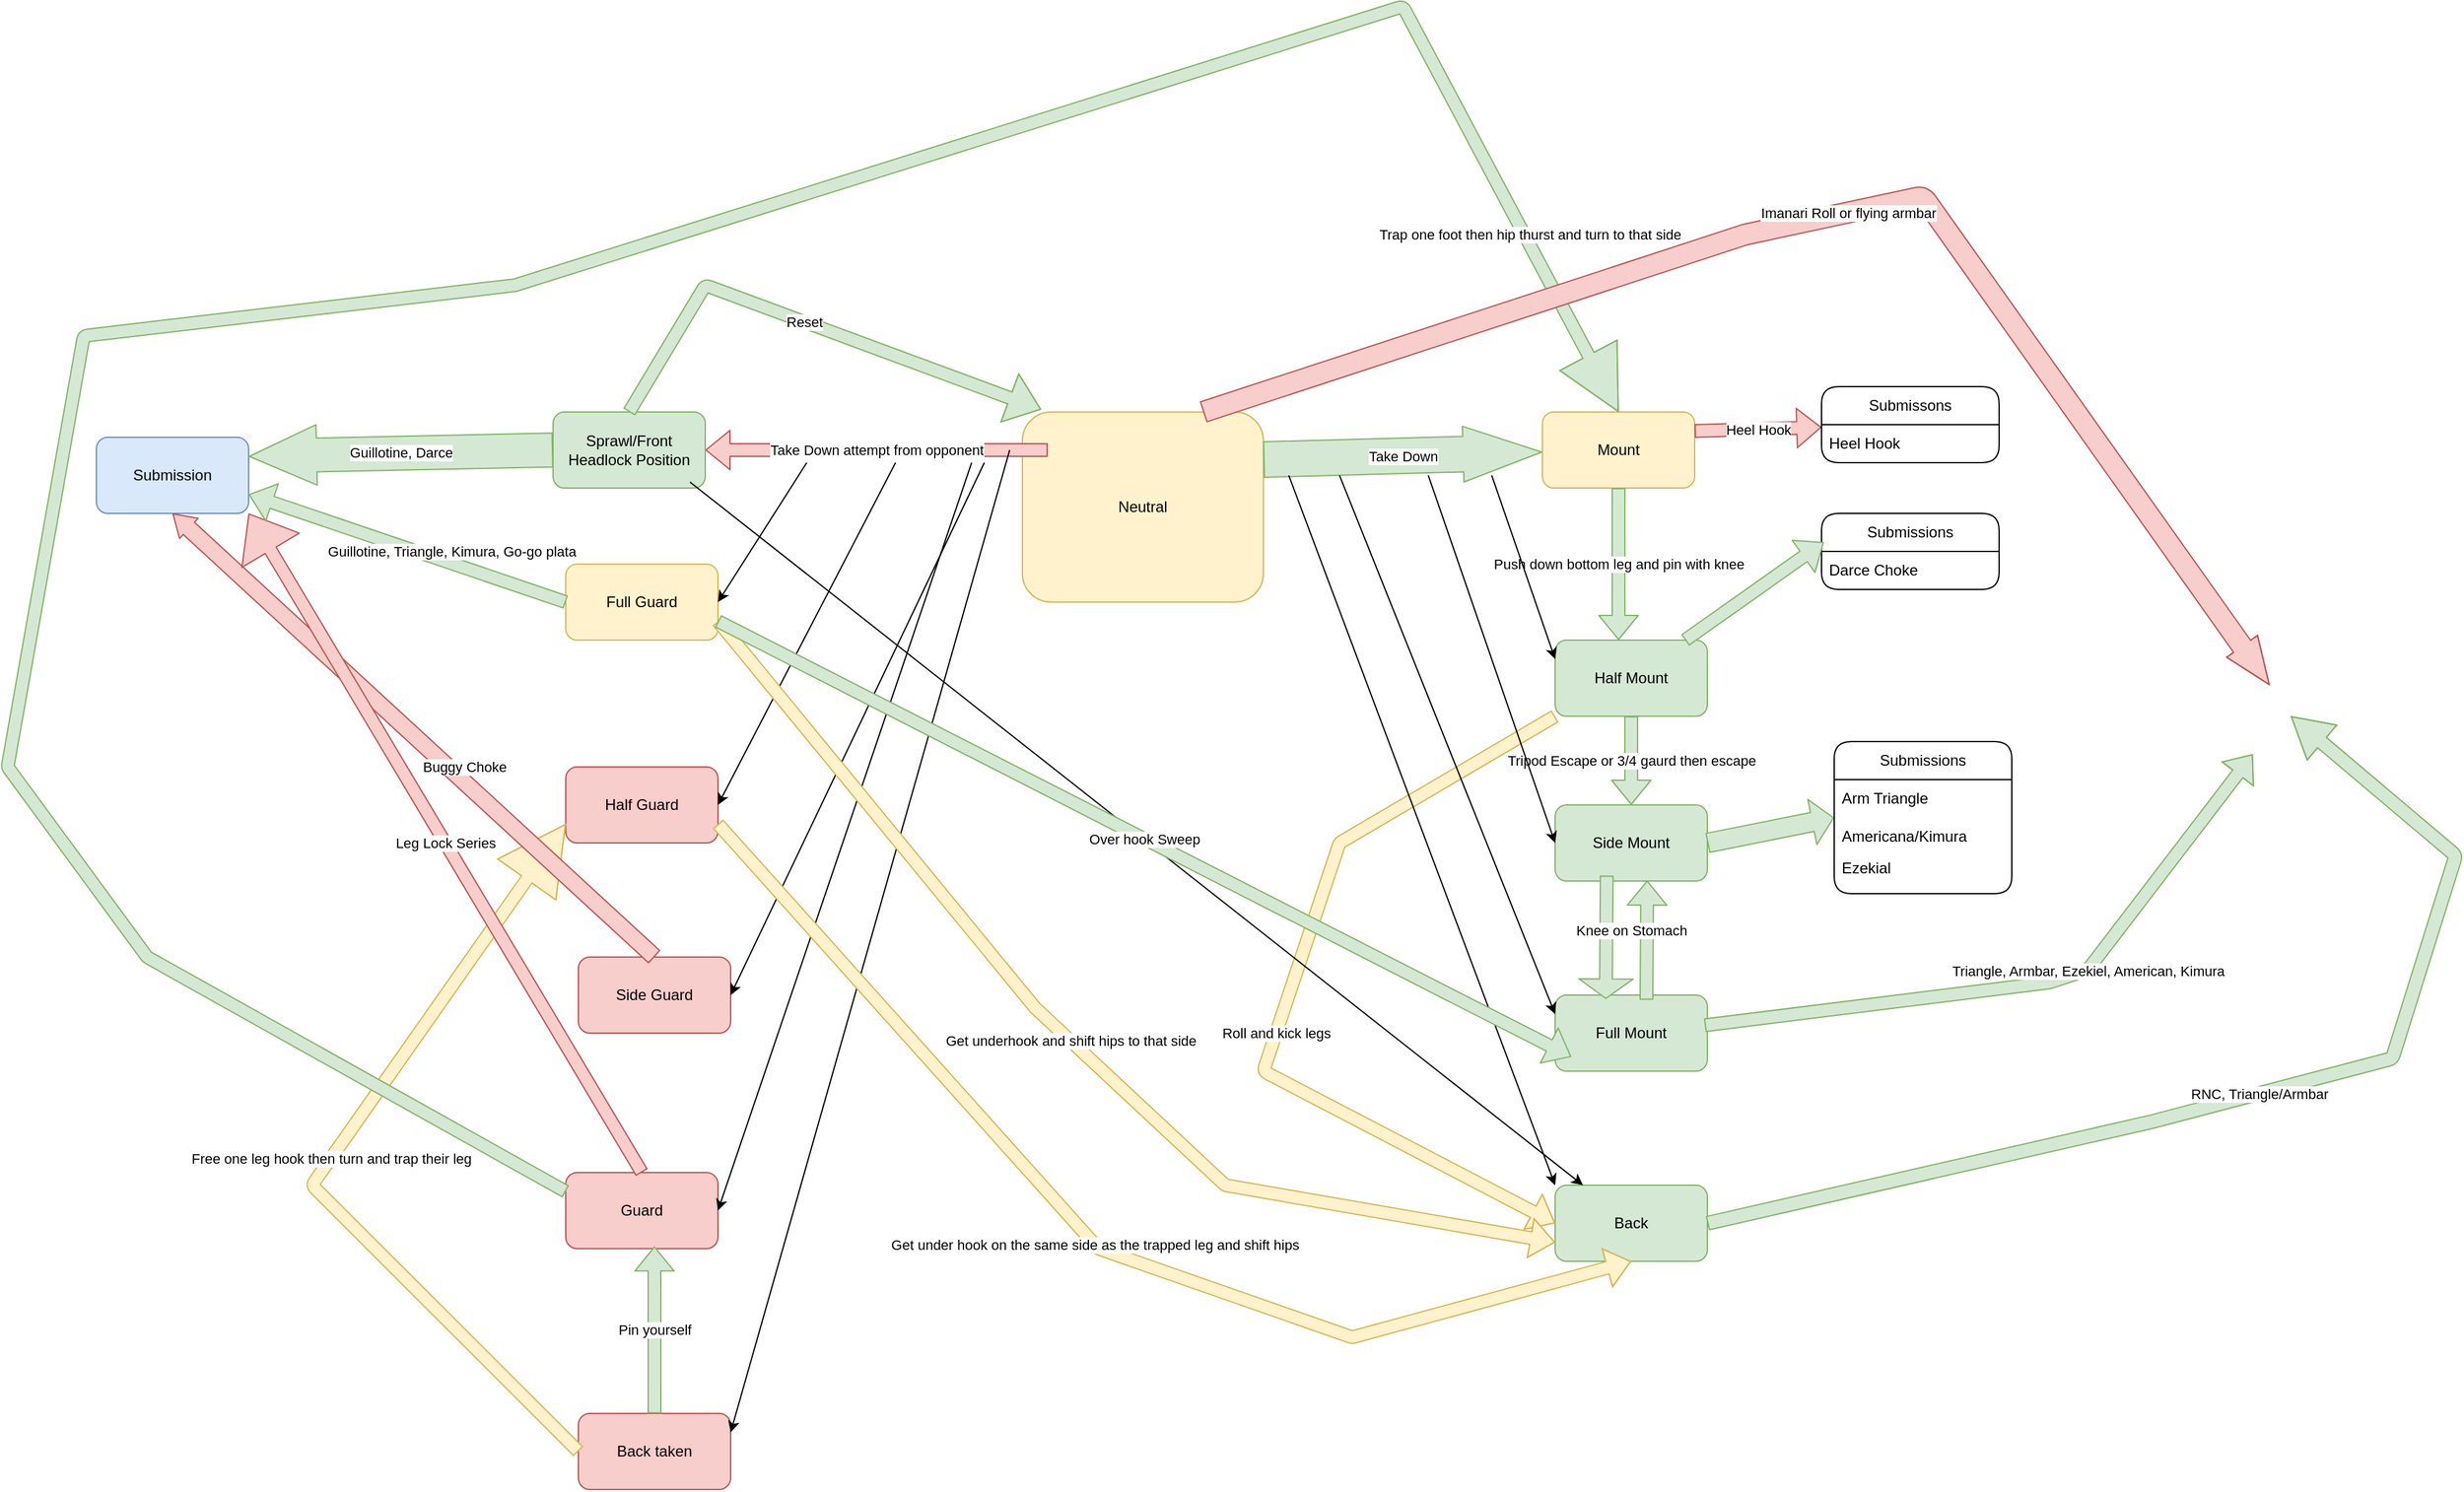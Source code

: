 <mxfile version="26.1.0">
  <diagram id="C5RBs43oDa-KdzZeNtuy" name="Page-1">
    <mxGraphModel dx="1827" dy="1764" grid="1" gridSize="10" guides="1" tooltips="1" connect="1" arrows="1" fold="1" page="1" pageScale="1" pageWidth="827" pageHeight="1169" background="light-dark(#ffffff, #ededed)" math="0" shadow="0">
      <root>
        <mxCell id="WIyWlLk6GJQsqaUBKTNV-0" />
        <mxCell id="WIyWlLk6GJQsqaUBKTNV-1" parent="WIyWlLk6GJQsqaUBKTNV-0" />
        <mxCell id="EAlG9zvi_4I4vv1BTm75-0" value="Neutral" style="rounded=1;whiteSpace=wrap;html=1;fillColor=#fff2cc;strokeColor=#d6b656;" parent="WIyWlLk6GJQsqaUBKTNV-1" vertex="1">
          <mxGeometry x="-20" y="-70" width="190" height="150" as="geometry" />
        </mxCell>
        <mxCell id="EAlG9zvi_4I4vv1BTm75-1" value="Take Down" style="shape=flexArrow;endArrow=classic;html=1;rounded=1;endWidth=15;endSize=20.33;width=28;exitX=1;exitY=0.25;exitDx=0;exitDy=0;fillColor=#d5e8d4;strokeColor=#82b366;" parent="WIyWlLk6GJQsqaUBKTNV-1" source="EAlG9zvi_4I4vv1BTm75-0" target="EAlG9zvi_4I4vv1BTm75-2" edge="1">
          <mxGeometry width="50" height="50" relative="1" as="geometry">
            <mxPoint x="190" y="74.5" as="sourcePoint" />
            <mxPoint x="390" y="74.5" as="targetPoint" />
            <Array as="points" />
            <mxPoint as="offset" />
          </mxGeometry>
        </mxCell>
        <mxCell id="EAlG9zvi_4I4vv1BTm75-2" value="Mount" style="rounded=1;whiteSpace=wrap;html=1;labelBackgroundColor=none;labelBorderColor=none;fillColor=#fff2cc;strokeColor=#d6b656;" parent="WIyWlLk6GJQsqaUBKTNV-1" vertex="1">
          <mxGeometry x="390" y="-70" width="120" height="60" as="geometry" />
        </mxCell>
        <mxCell id="EAlG9zvi_4I4vv1BTm75-7" value="Side Mount" style="rounded=1;whiteSpace=wrap;html=1;fillColor=#d5e8d4;strokeColor=#82b366;" parent="WIyWlLk6GJQsqaUBKTNV-1" vertex="1">
          <mxGeometry x="400" y="240" width="120" height="60" as="geometry" />
        </mxCell>
        <mxCell id="EAlG9zvi_4I4vv1BTm75-8" value="Full Mount" style="rounded=1;whiteSpace=wrap;html=1;fillColor=#d5e8d4;strokeColor=#82b366;" parent="WIyWlLk6GJQsqaUBKTNV-1" vertex="1">
          <mxGeometry x="400" y="390" width="120" height="60" as="geometry" />
        </mxCell>
        <mxCell id="EAlG9zvi_4I4vv1BTm75-11" value="Tripod Escape or 3/4 gaurd then escape" style="shape=flexArrow;endArrow=classic;html=1;rounded=1;exitX=0.5;exitY=1;exitDx=0;exitDy=0;fillColor=#d5e8d4;strokeColor=#82b366;" parent="WIyWlLk6GJQsqaUBKTNV-1" source="EAlG9zvi_4I4vv1BTm75-12" target="EAlG9zvi_4I4vv1BTm75-7" edge="1">
          <mxGeometry width="50" height="50" relative="1" as="geometry">
            <mxPoint x="510" y="155" as="sourcePoint" />
            <mxPoint x="600" y="260" as="targetPoint" />
            <Array as="points" />
          </mxGeometry>
        </mxCell>
        <mxCell id="EAlG9zvi_4I4vv1BTm75-12" value="Half Mount" style="rounded=1;whiteSpace=wrap;html=1;fillColor=#d5e8d4;strokeColor=#82b366;" parent="WIyWlLk6GJQsqaUBKTNV-1" vertex="1">
          <mxGeometry x="400" y="110" width="120" height="60" as="geometry" />
        </mxCell>
        <mxCell id="EAlG9zvi_4I4vv1BTm75-18" value="Heel Hook" style="shape=flexArrow;endArrow=classic;html=1;rounded=1;exitX=1;exitY=0.25;exitDx=0;exitDy=0;fillColor=#f8cecc;strokeColor=#b85450;" parent="WIyWlLk6GJQsqaUBKTNV-1" source="EAlG9zvi_4I4vv1BTm75-2" target="ci5-egMQSlrwsnKzStSm-43" edge="1">
          <mxGeometry width="50" height="50" relative="1" as="geometry">
            <mxPoint x="510" y="80" as="sourcePoint" />
            <mxPoint x="610" y="-50" as="targetPoint" />
            <Array as="points" />
          </mxGeometry>
        </mxCell>
        <mxCell id="EAlG9zvi_4I4vv1BTm75-19" value="Push down bottom leg and pin with knee" style="shape=flexArrow;endArrow=classic;html=1;rounded=1;exitX=0.5;exitY=1;exitDx=0;exitDy=0;fillColor=#d5e8d4;strokeColor=#82b366;" parent="WIyWlLk6GJQsqaUBKTNV-1" source="EAlG9zvi_4I4vv1BTm75-2" edge="1">
          <mxGeometry width="50" height="50" relative="1" as="geometry">
            <mxPoint x="440" y="50" as="sourcePoint" />
            <mxPoint x="450" y="110" as="targetPoint" />
            <Array as="points" />
          </mxGeometry>
        </mxCell>
        <mxCell id="EAlG9zvi_4I4vv1BTm75-24" value="Triangle, Armbar, Ezekiel, American, Kimura" style="shape=flexArrow;endArrow=classic;html=1;rounded=1;entryX=0.75;entryY=1;entryDx=0;entryDy=0;exitX=0.983;exitY=0.397;exitDx=0;exitDy=0;exitPerimeter=0;fillColor=#d5e8d4;strokeColor=#82b366;" parent="WIyWlLk6GJQsqaUBKTNV-1" source="EAlG9zvi_4I4vv1BTm75-8" edge="1">
          <mxGeometry x="0.176" width="50" height="50" relative="1" as="geometry">
            <mxPoint x="520" y="430" as="sourcePoint" />
            <mxPoint x="950" y="200.0" as="targetPoint" />
            <Array as="points">
              <mxPoint x="790" y="380" />
              <mxPoint x="820" y="370" />
            </Array>
            <mxPoint y="1" as="offset" />
          </mxGeometry>
        </mxCell>
        <mxCell id="EAlG9zvi_4I4vv1BTm75-27" value="Take Down attempt from opponent" style="shape=flexArrow;endArrow=classic;html=1;rounded=1;fillColor=#f8cecc;strokeColor=#b85450;" parent="WIyWlLk6GJQsqaUBKTNV-1" edge="1">
          <mxGeometry width="50" height="50" relative="1" as="geometry">
            <mxPoint y="-40" as="sourcePoint" />
            <mxPoint x="-270" y="-40" as="targetPoint" />
          </mxGeometry>
        </mxCell>
        <mxCell id="EAlG9zvi_4I4vv1BTm75-30" value="Sprawl/Front Headlock Position" style="rounded=1;whiteSpace=wrap;html=1;fillColor=#d5e8d4;strokeColor=#82b366;" parent="WIyWlLk6GJQsqaUBKTNV-1" vertex="1">
          <mxGeometry x="-390" y="-70" width="120" height="60" as="geometry" />
        </mxCell>
        <mxCell id="EAlG9zvi_4I4vv1BTm75-31" value="Submission" style="rounded=1;whiteSpace=wrap;html=1;fillColor=#dae8fc;strokeColor=#6c8ebf;" parent="WIyWlLk6GJQsqaUBKTNV-1" vertex="1">
          <mxGeometry x="-750" y="-50" width="120" height="60" as="geometry" />
        </mxCell>
        <mxCell id="EAlG9zvi_4I4vv1BTm75-32" value="Guillotine, Darce" style="shape=flexArrow;endArrow=classic;html=1;rounded=1;width=26.667;endSize=17.373;exitX=0;exitY=0.5;exitDx=0;exitDy=0;entryX=1;entryY=0.25;entryDx=0;entryDy=0;fillColor=#d5e8d4;strokeColor=#82b366;" parent="WIyWlLk6GJQsqaUBKTNV-1" source="EAlG9zvi_4I4vv1BTm75-30" target="EAlG9zvi_4I4vv1BTm75-31" edge="1">
          <mxGeometry width="50" height="50" relative="1" as="geometry">
            <mxPoint x="-600" y="-120" as="sourcePoint" />
            <mxPoint x="-410" y="-270" as="targetPoint" />
          </mxGeometry>
        </mxCell>
        <mxCell id="EAlG9zvi_4I4vv1BTm75-33" value="Reset" style="shape=flexArrow;endArrow=classic;html=1;rounded=1;endWidth=29.333;endSize=8.267;exitX=0.5;exitY=0;exitDx=0;exitDy=0;entryX=0.078;entryY=-0.013;entryDx=0;entryDy=0;entryPerimeter=0;fillColor=#d5e8d4;strokeColor=#82b366;" parent="WIyWlLk6GJQsqaUBKTNV-1" source="EAlG9zvi_4I4vv1BTm75-30" target="EAlG9zvi_4I4vv1BTm75-0" edge="1">
          <mxGeometry width="50" height="50" relative="1" as="geometry">
            <mxPoint x="-170" y="170" as="sourcePoint" />
            <mxPoint x="-90" y="90" as="targetPoint" />
            <Array as="points">
              <mxPoint x="-270" y="-170" />
            </Array>
          </mxGeometry>
        </mxCell>
        <mxCell id="EAlG9zvi_4I4vv1BTm75-34" value="Back" style="rounded=1;whiteSpace=wrap;html=1;fillColor=#d5e8d4;strokeColor=#82b366;" parent="WIyWlLk6GJQsqaUBKTNV-1" vertex="1">
          <mxGeometry x="400" y="540" width="120" height="60" as="geometry" />
        </mxCell>
        <mxCell id="EAlG9zvi_4I4vv1BTm75-35" value="RNC, Triangle/Armbar" style="shape=flexArrow;endArrow=classic;html=1;rounded=1;exitX=1;exitY=0.5;exitDx=0;exitDy=0;width=10.667;endSize=10.213;endWidth=24.444;entryX=1;entryY=0.5;entryDx=0;entryDy=0;fillColor=#d5e8d4;strokeColor=#82b366;" parent="WIyWlLk6GJQsqaUBKTNV-1" source="EAlG9zvi_4I4vv1BTm75-34" edge="1">
          <mxGeometry width="50" height="50" relative="1" as="geometry">
            <mxPoint x="800" y="440" as="sourcePoint" />
            <mxPoint x="980" y="170" as="targetPoint" />
            <Array as="points">
              <mxPoint x="870" y="490" />
              <mxPoint x="1060" y="440" />
              <mxPoint x="1110" y="280" />
            </Array>
          </mxGeometry>
        </mxCell>
        <mxCell id="EAlG9zvi_4I4vv1BTm75-37" value="Roll and kick legs" style="shape=flexArrow;endArrow=classic;html=1;rounded=1;exitX=0;exitY=1;exitDx=0;exitDy=0;entryX=0;entryY=0.5;entryDx=0;entryDy=0;fillColor=#fff2cc;strokeColor=#d6b656;" parent="WIyWlLk6GJQsqaUBKTNV-1" source="EAlG9zvi_4I4vv1BTm75-12" target="EAlG9zvi_4I4vv1BTm75-34" edge="1">
          <mxGeometry x="0.1" width="50" height="50" relative="1" as="geometry">
            <mxPoint x="60" y="260" as="sourcePoint" />
            <mxPoint x="400" y="520" as="targetPoint" />
            <Array as="points">
              <mxPoint x="230" y="270" />
              <mxPoint x="170" y="450" />
            </Array>
            <mxPoint as="offset" />
          </mxGeometry>
        </mxCell>
        <mxCell id="EAlG9zvi_4I4vv1BTm75-38" value="Full Guard" style="rounded=1;whiteSpace=wrap;html=1;fillColor=#fff2cc;strokeColor=#d6b656;" parent="WIyWlLk6GJQsqaUBKTNV-1" vertex="1">
          <mxGeometry x="-380" y="50" width="120" height="60" as="geometry" />
        </mxCell>
        <mxCell id="EAlG9zvi_4I4vv1BTm75-39" value="Half Guard" style="rounded=1;whiteSpace=wrap;html=1;fillColor=#f8cecc;strokeColor=#b85450;" parent="WIyWlLk6GJQsqaUBKTNV-1" vertex="1">
          <mxGeometry x="-380" y="210" width="120" height="60" as="geometry" />
        </mxCell>
        <mxCell id="EAlG9zvi_4I4vv1BTm75-40" value="Guard" style="rounded=1;whiteSpace=wrap;html=1;fillColor=#f8cecc;strokeColor=#b85450;" parent="WIyWlLk6GJQsqaUBKTNV-1" vertex="1">
          <mxGeometry x="-380" y="530" width="120" height="60" as="geometry" />
        </mxCell>
        <mxCell id="EAlG9zvi_4I4vv1BTm75-48" value="" style="endArrow=classic;html=1;rounded=1;entryX=1;entryY=0.5;entryDx=0;entryDy=0;" parent="WIyWlLk6GJQsqaUBKTNV-1" target="EAlG9zvi_4I4vv1BTm75-38" edge="1">
          <mxGeometry width="50" height="50" relative="1" as="geometry">
            <mxPoint x="-190" y="-30" as="sourcePoint" />
            <mxPoint x="-150" y="260" as="targetPoint" />
            <Array as="points" />
          </mxGeometry>
        </mxCell>
        <mxCell id="EAlG9zvi_4I4vv1BTm75-49" value="" style="endArrow=classic;html=1;rounded=1;entryX=0;entryY=0.25;entryDx=0;entryDy=0;" parent="WIyWlLk6GJQsqaUBKTNV-1" target="EAlG9zvi_4I4vv1BTm75-12" edge="1">
          <mxGeometry width="50" height="50" relative="1" as="geometry">
            <mxPoint x="350" y="-20" as="sourcePoint" />
            <mxPoint x="460" y="260" as="targetPoint" />
          </mxGeometry>
        </mxCell>
        <mxCell id="EAlG9zvi_4I4vv1BTm75-50" value="" style="endArrow=classic;html=1;rounded=1;entryX=0;entryY=0.5;entryDx=0;entryDy=0;" parent="WIyWlLk6GJQsqaUBKTNV-1" target="EAlG9zvi_4I4vv1BTm75-7" edge="1">
          <mxGeometry width="50" height="50" relative="1" as="geometry">
            <mxPoint x="300" y="-20" as="sourcePoint" />
            <mxPoint x="460" y="260" as="targetPoint" />
          </mxGeometry>
        </mxCell>
        <mxCell id="EAlG9zvi_4I4vv1BTm75-51" value="" style="endArrow=classic;html=1;rounded=1;entryX=0;entryY=0.25;entryDx=0;entryDy=0;" parent="WIyWlLk6GJQsqaUBKTNV-1" target="EAlG9zvi_4I4vv1BTm75-8" edge="1">
          <mxGeometry width="50" height="50" relative="1" as="geometry">
            <mxPoint x="230" y="-20" as="sourcePoint" />
            <mxPoint x="460" y="260" as="targetPoint" />
          </mxGeometry>
        </mxCell>
        <mxCell id="EAlG9zvi_4I4vv1BTm75-53" value="" style="endArrow=classic;html=1;rounded=1;entryX=1;entryY=0.5;entryDx=0;entryDy=0;" parent="WIyWlLk6GJQsqaUBKTNV-1" target="EAlG9zvi_4I4vv1BTm75-39" edge="1">
          <mxGeometry width="50" height="50" relative="1" as="geometry">
            <mxPoint x="-120" y="-30" as="sourcePoint" />
            <mxPoint x="-60" y="260" as="targetPoint" />
          </mxGeometry>
        </mxCell>
        <mxCell id="EAlG9zvi_4I4vv1BTm75-54" value="" style="endArrow=classic;html=1;rounded=1;entryX=1;entryY=0.5;entryDx=0;entryDy=0;" parent="WIyWlLk6GJQsqaUBKTNV-1" target="EAlG9zvi_4I4vv1BTm75-40" edge="1">
          <mxGeometry width="50" height="50" relative="1" as="geometry">
            <mxPoint x="-60" y="-30" as="sourcePoint" />
            <mxPoint x="-60" y="260" as="targetPoint" />
          </mxGeometry>
        </mxCell>
        <mxCell id="ci5-egMQSlrwsnKzStSm-0" value="Back taken" style="rounded=1;whiteSpace=wrap;html=1;fillColor=#f8cecc;strokeColor=#b85450;" vertex="1" parent="WIyWlLk6GJQsqaUBKTNV-1">
          <mxGeometry x="-370" y="720" width="120" height="60" as="geometry" />
        </mxCell>
        <mxCell id="ci5-egMQSlrwsnKzStSm-2" value="" style="endArrow=classic;html=1;rounded=1;entryX=1;entryY=0.25;entryDx=0;entryDy=0;" edge="1" parent="WIyWlLk6GJQsqaUBKTNV-1" target="ci5-egMQSlrwsnKzStSm-0">
          <mxGeometry width="50" height="50" relative="1" as="geometry">
            <mxPoint x="-30" y="-40" as="sourcePoint" />
            <mxPoint x="-10" y="360" as="targetPoint" />
          </mxGeometry>
        </mxCell>
        <mxCell id="ci5-egMQSlrwsnKzStSm-4" value="Free one leg hook then turn and trap their leg" style="shape=flexArrow;endArrow=classic;html=1;rounded=1;endWidth=45;endSize=17.325;exitX=0;exitY=0.5;exitDx=0;exitDy=0;entryX=0;entryY=0.75;entryDx=0;entryDy=0;fillColor=#fff2cc;strokeColor=#d6b656;" edge="1" parent="WIyWlLk6GJQsqaUBKTNV-1" source="ci5-egMQSlrwsnKzStSm-0" target="EAlG9zvi_4I4vv1BTm75-39">
          <mxGeometry width="50" height="50" relative="1" as="geometry">
            <mxPoint x="-380" y="650" as="sourcePoint" />
            <mxPoint x="-600" y="340" as="targetPoint" />
            <Array as="points">
              <mxPoint x="-580" y="540" />
            </Array>
          </mxGeometry>
        </mxCell>
        <mxCell id="ci5-egMQSlrwsnKzStSm-6" value="Pin yourself" style="shape=flexArrow;endArrow=classic;html=1;rounded=1;entryX=0.583;entryY=0.969;entryDx=0;entryDy=0;entryPerimeter=0;exitX=0.5;exitY=0;exitDx=0;exitDy=0;fillColor=#d5e8d4;strokeColor=#82b366;" edge="1" parent="WIyWlLk6GJQsqaUBKTNV-1" source="ci5-egMQSlrwsnKzStSm-0" target="EAlG9zvi_4I4vv1BTm75-40">
          <mxGeometry width="50" height="50" relative="1" as="geometry">
            <mxPoint x="-300" y="620" as="sourcePoint" />
            <mxPoint x="-260" y="570" as="targetPoint" />
            <Array as="points" />
          </mxGeometry>
        </mxCell>
        <mxCell id="ci5-egMQSlrwsnKzStSm-7" value="Side Guard" style="rounded=1;whiteSpace=wrap;html=1;fillColor=#f8cecc;strokeColor=#b85450;" vertex="1" parent="WIyWlLk6GJQsqaUBKTNV-1">
          <mxGeometry x="-370" y="360" width="120" height="60" as="geometry" />
        </mxCell>
        <mxCell id="ci5-egMQSlrwsnKzStSm-8" value="" style="endArrow=classic;html=1;rounded=1;entryX=1;entryY=0.5;entryDx=0;entryDy=0;" edge="1" parent="WIyWlLk6GJQsqaUBKTNV-1" target="ci5-egMQSlrwsnKzStSm-7">
          <mxGeometry width="50" height="50" relative="1" as="geometry">
            <mxPoint x="-50" y="-30" as="sourcePoint" />
            <mxPoint x="-100" y="320" as="targetPoint" />
          </mxGeometry>
        </mxCell>
        <mxCell id="ci5-egMQSlrwsnKzStSm-9" value="Buggy Choke" style="shape=flexArrow;endArrow=classic;html=1;rounded=1;width=13.103;endSize=5.331;entryX=0.5;entryY=1;entryDx=0;entryDy=0;exitX=0.5;exitY=0;exitDx=0;exitDy=0;endWidth=7.515;fillColor=#f8cecc;strokeColor=#b85450;" edge="1" parent="WIyWlLk6GJQsqaUBKTNV-1" source="ci5-egMQSlrwsnKzStSm-7" target="EAlG9zvi_4I4vv1BTm75-31">
          <mxGeometry x="-0.179" y="-9" width="50" height="50" relative="1" as="geometry">
            <mxPoint x="-270" y="510" as="sourcePoint" />
            <mxPoint x="-220" y="460" as="targetPoint" />
            <mxPoint as="offset" />
          </mxGeometry>
        </mxCell>
        <mxCell id="ci5-egMQSlrwsnKzStSm-10" value="" style="endArrow=classic;html=1;rounded=1;entryX=0;entryY=0;entryDx=0;entryDy=0;" edge="1" parent="WIyWlLk6GJQsqaUBKTNV-1" target="EAlG9zvi_4I4vv1BTm75-34">
          <mxGeometry width="50" height="50" relative="1" as="geometry">
            <mxPoint x="190" y="-20" as="sourcePoint" />
            <mxPoint x="290" y="430" as="targetPoint" />
          </mxGeometry>
        </mxCell>
        <mxCell id="ci5-egMQSlrwsnKzStSm-11" value="" style="endArrow=classic;html=1;rounded=1;exitX=0.9;exitY=0.922;exitDx=0;exitDy=0;exitPerimeter=0;" edge="1" parent="WIyWlLk6GJQsqaUBKTNV-1" source="EAlG9zvi_4I4vv1BTm75-30" target="EAlG9zvi_4I4vv1BTm75-34">
          <mxGeometry width="50" height="50" relative="1" as="geometry">
            <mxPoint x="170" y="430" as="sourcePoint" />
            <mxPoint x="220" y="380" as="targetPoint" />
          </mxGeometry>
        </mxCell>
        <mxCell id="ci5-egMQSlrwsnKzStSm-13" value="Leg Lock Series" style="shape=flexArrow;endArrow=classic;html=1;rounded=1;width=10;endSize=10.783;endWidth=41.667;entryX=1;entryY=1;entryDx=0;entryDy=0;exitX=0.5;exitY=0;exitDx=0;exitDy=0;fillColor=#f8cecc;strokeColor=#b85450;" edge="1" parent="WIyWlLk6GJQsqaUBKTNV-1" source="EAlG9zvi_4I4vv1BTm75-40" target="EAlG9zvi_4I4vv1BTm75-31">
          <mxGeometry width="50" height="50" relative="1" as="geometry">
            <mxPoint x="-290" y="370" as="sourcePoint" />
            <mxPoint x="-780" y="230" as="targetPoint" />
            <Array as="points" />
          </mxGeometry>
        </mxCell>
        <mxCell id="ci5-egMQSlrwsnKzStSm-15" value="Get underhook and shift hips to that side" style="shape=flexArrow;endArrow=classic;html=1;rounded=1;exitX=1;exitY=0.75;exitDx=0;exitDy=0;entryX=0;entryY=0.75;entryDx=0;entryDy=0;fillColor=#fff2cc;strokeColor=#d6b656;" edge="1" parent="WIyWlLk6GJQsqaUBKTNV-1" source="EAlG9zvi_4I4vv1BTm75-38" target="EAlG9zvi_4I4vv1BTm75-34">
          <mxGeometry x="0.001" width="50" height="50" relative="1" as="geometry">
            <mxPoint x="-110" y="430" as="sourcePoint" />
            <mxPoint x="310" y="590" as="targetPoint" />
            <Array as="points">
              <mxPoint x="-10" y="400" />
              <mxPoint x="140" y="540" />
            </Array>
            <mxPoint as="offset" />
          </mxGeometry>
        </mxCell>
        <mxCell id="ci5-egMQSlrwsnKzStSm-16" value="Get under hook on the same side as the trapped leg and shift hips" style="shape=flexArrow;endArrow=classic;html=1;rounded=1;exitX=1;exitY=0.75;exitDx=0;exitDy=0;entryX=0.5;entryY=1;entryDx=0;entryDy=0;fillColor=#fff2cc;strokeColor=#d6b656;" edge="1" parent="WIyWlLk6GJQsqaUBKTNV-1" source="EAlG9zvi_4I4vv1BTm75-39" target="EAlG9zvi_4I4vv1BTm75-34">
          <mxGeometry width="50" height="50" relative="1" as="geometry">
            <mxPoint x="-110" y="430" as="sourcePoint" />
            <mxPoint x="450" y="660" as="targetPoint" />
            <Array as="points">
              <mxPoint x="40" y="590" />
              <mxPoint x="240" y="660" />
            </Array>
          </mxGeometry>
        </mxCell>
        <mxCell id="ci5-egMQSlrwsnKzStSm-17" value="Over hook Sweep" style="shape=flexArrow;endArrow=classic;html=1;rounded=1;exitX=1;exitY=0.75;exitDx=0;exitDy=0;entryX=0.106;entryY=0.811;entryDx=0;entryDy=0;entryPerimeter=0;fillColor=#d5e8d4;strokeColor=#82b366;" edge="1" parent="WIyWlLk6GJQsqaUBKTNV-1" source="EAlG9zvi_4I4vv1BTm75-38" target="EAlG9zvi_4I4vv1BTm75-8">
          <mxGeometry width="50" height="50" relative="1" as="geometry">
            <mxPoint x="150" y="430" as="sourcePoint" />
            <mxPoint x="200" y="380" as="targetPoint" />
          </mxGeometry>
        </mxCell>
        <mxCell id="ci5-egMQSlrwsnKzStSm-18" value="Guillotine, Triangle, Kimura, Go-go plata" style="shape=flexArrow;endArrow=classic;html=1;rounded=1;entryX=1;entryY=0.75;entryDx=0;entryDy=0;exitX=0;exitY=0.5;exitDx=0;exitDy=0;fillColor=#d5e8d4;strokeColor=#82b366;" edge="1" parent="WIyWlLk6GJQsqaUBKTNV-1" source="EAlG9zvi_4I4vv1BTm75-38" target="EAlG9zvi_4I4vv1BTm75-31">
          <mxGeometry x="-0.257" y="-9" width="50" height="50" relative="1" as="geometry">
            <mxPoint x="-40" y="430" as="sourcePoint" />
            <mxPoint x="10" y="380" as="targetPoint" />
            <mxPoint as="offset" />
          </mxGeometry>
        </mxCell>
        <mxCell id="ci5-egMQSlrwsnKzStSm-20" value="" style="shape=flexArrow;endArrow=classic;html=1;rounded=1;entryX=0.605;entryY=0.992;entryDx=0;entryDy=0;entryPerimeter=0;exitX=0.6;exitY=0.063;exitDx=0;exitDy=0;exitPerimeter=0;fillColor=#d5e8d4;strokeColor=#82b366;" edge="1" parent="WIyWlLk6GJQsqaUBKTNV-1" source="EAlG9zvi_4I4vv1BTm75-8" target="EAlG9zvi_4I4vv1BTm75-7">
          <mxGeometry width="50" height="50" relative="1" as="geometry">
            <mxPoint x="500" y="390" as="sourcePoint" />
            <mxPoint x="550" y="340" as="targetPoint" />
          </mxGeometry>
        </mxCell>
        <mxCell id="ci5-egMQSlrwsnKzStSm-19" value="Knee on Stomach" style="shape=flexArrow;endArrow=classic;html=1;rounded=1;endWidth=31.667;endSize=4.783;entryX=0.333;entryY=0.052;entryDx=0;entryDy=0;fillColor=#d5e8d4;strokeColor=#82b366;exitX=0.339;exitY=0.928;exitDx=0;exitDy=0;exitPerimeter=0;entryPerimeter=0;" edge="1" parent="WIyWlLk6GJQsqaUBKTNV-1" source="EAlG9zvi_4I4vv1BTm75-7" target="EAlG9zvi_4I4vv1BTm75-8">
          <mxGeometry x="-0.118" y="20" width="50" height="50" relative="1" as="geometry">
            <mxPoint x="490" y="340" as="sourcePoint" />
            <mxPoint x="150" y="380" as="targetPoint" />
            <mxPoint as="offset" />
          </mxGeometry>
        </mxCell>
        <mxCell id="ci5-egMQSlrwsnKzStSm-30" value="Trap one foot then hip thurst and turn to that side" style="shape=flexArrow;endArrow=classic;html=1;rounded=1;exitX=0;exitY=0.25;exitDx=0;exitDy=0;endWidth=40;endSize=16.36;entryX=0.5;entryY=0;entryDx=0;entryDy=0;fillColor=#d5e8d4;strokeColor=#82b366;" edge="1" parent="WIyWlLk6GJQsqaUBKTNV-1" source="EAlG9zvi_4I4vv1BTm75-40" target="EAlG9zvi_4I4vv1BTm75-2">
          <mxGeometry x="0.867" y="4" width="50" height="50" relative="1" as="geometry">
            <mxPoint x="-370" y="570" as="sourcePoint" />
            <mxPoint x="500" y="-170" as="targetPoint" />
            <Array as="points">
              <mxPoint x="-710" y="360" />
              <mxPoint x="-820" y="210" />
              <mxPoint x="-760" y="-130" />
              <mxPoint x="-420" y="-170" />
              <mxPoint x="280" y="-390" />
            </Array>
            <mxPoint as="offset" />
          </mxGeometry>
        </mxCell>
        <mxCell id="ci5-egMQSlrwsnKzStSm-31" value="Imanari Roll or flying armbar" style="shape=flexArrow;endArrow=classic;html=1;rounded=1;width=16.471;endSize=11.976;exitX=0.75;exitY=0;exitDx=0;exitDy=0;endWidth=12.388;entryX=0.86;entryY=0.09;entryDx=0;entryDy=0;entryPerimeter=0;fillColor=#f8cecc;strokeColor=#b85450;" edge="1" parent="WIyWlLk6GJQsqaUBKTNV-1" source="EAlG9zvi_4I4vv1BTm75-0">
          <mxGeometry width="50" height="50" relative="1" as="geometry">
            <mxPoint x="470" y="210" as="sourcePoint" />
            <mxPoint x="963.2" y="145.4" as="targetPoint" />
            <Array as="points">
              <mxPoint x="550" y="-210" />
              <mxPoint x="690" y="-240" />
            </Array>
          </mxGeometry>
        </mxCell>
        <mxCell id="ci5-egMQSlrwsnKzStSm-41" value="" style="shape=flexArrow;endArrow=classic;html=1;rounded=1;exitX=1;exitY=0.5;exitDx=0;exitDy=0;fillColor=#d5e8d4;strokeColor=#82b366;width=15.238;endSize=5.352;entryX=0;entryY=0.5;entryDx=0;entryDy=0;" edge="1" parent="WIyWlLk6GJQsqaUBKTNV-1" source="EAlG9zvi_4I4vv1BTm75-7" target="ci5-egMQSlrwsnKzStSm-37">
          <mxGeometry x="0.427" y="-33" width="50" height="50" relative="1" as="geometry">
            <mxPoint x="520" y="270" as="sourcePoint" />
            <mxPoint x="670" y="270" as="targetPoint" />
            <Array as="points" />
            <mxPoint as="offset" />
          </mxGeometry>
        </mxCell>
        <mxCell id="ci5-egMQSlrwsnKzStSm-37" value="Submissions" style="swimlane;fontStyle=0;childLayout=stackLayout;horizontal=1;startSize=30;horizontalStack=0;resizeParent=1;resizeParentMax=0;resizeLast=0;collapsible=1;marginBottom=0;whiteSpace=wrap;html=1;rounded=1;" vertex="1" parent="WIyWlLk6GJQsqaUBKTNV-1">
          <mxGeometry x="620" y="190" width="140" height="120" as="geometry">
            <mxRectangle x="700" y="260" width="60" height="30" as="alternateBounds" />
          </mxGeometry>
        </mxCell>
        <mxCell id="ci5-egMQSlrwsnKzStSm-38" value="Arm Triangle" style="text;strokeColor=none;fillColor=none;align=left;verticalAlign=middle;spacingLeft=4;spacingRight=4;overflow=hidden;points=[[0,0.5],[1,0.5]];portConstraint=eastwest;rotatable=0;whiteSpace=wrap;html=1;" vertex="1" parent="ci5-egMQSlrwsnKzStSm-37">
          <mxGeometry y="30" width="140" height="30" as="geometry" />
        </mxCell>
        <mxCell id="ci5-egMQSlrwsnKzStSm-39" value="Americana/Kimura" style="text;strokeColor=none;fillColor=none;align=left;verticalAlign=middle;spacingLeft=4;spacingRight=4;overflow=hidden;points=[[0,0.5],[1,0.5]];portConstraint=eastwest;rotatable=0;whiteSpace=wrap;html=1;" vertex="1" parent="ci5-egMQSlrwsnKzStSm-37">
          <mxGeometry y="60" width="140" height="30" as="geometry" />
        </mxCell>
        <mxCell id="ci5-egMQSlrwsnKzStSm-40" value="Ezekial&lt;div&gt;&lt;br&gt;&lt;/div&gt;" style="text;strokeColor=none;fillColor=none;align=left;verticalAlign=middle;spacingLeft=4;spacingRight=4;overflow=hidden;points=[[0,0.5],[1,0.5]];portConstraint=eastwest;rotatable=0;whiteSpace=wrap;html=1;" vertex="1" parent="ci5-egMQSlrwsnKzStSm-37">
          <mxGeometry y="90" width="140" height="30" as="geometry" />
        </mxCell>
        <mxCell id="ci5-egMQSlrwsnKzStSm-43" value="Submissons" style="swimlane;fontStyle=0;childLayout=stackLayout;horizontal=1;startSize=30;horizontalStack=0;resizeParent=1;resizeParentMax=0;resizeLast=0;collapsible=1;marginBottom=0;whiteSpace=wrap;html=1;rounded=1;" vertex="1" parent="WIyWlLk6GJQsqaUBKTNV-1">
          <mxGeometry x="610" y="-90" width="140" height="60" as="geometry" />
        </mxCell>
        <mxCell id="ci5-egMQSlrwsnKzStSm-46" value="Heel Hook" style="text;strokeColor=none;fillColor=none;align=left;verticalAlign=middle;spacingLeft=4;spacingRight=4;overflow=hidden;points=[[0,0.5],[1,0.5]];portConstraint=eastwest;rotatable=0;whiteSpace=wrap;html=1;" vertex="1" parent="ci5-egMQSlrwsnKzStSm-43">
          <mxGeometry y="30" width="140" height="30" as="geometry" />
        </mxCell>
        <mxCell id="ci5-egMQSlrwsnKzStSm-48" value="Submissions" style="swimlane;fontStyle=0;childLayout=stackLayout;horizontal=1;startSize=30;horizontalStack=0;resizeParent=1;resizeParentMax=0;resizeLast=0;collapsible=1;marginBottom=0;whiteSpace=wrap;html=1;rounded=1;" vertex="1" parent="WIyWlLk6GJQsqaUBKTNV-1">
          <mxGeometry x="610" y="10" width="140" height="60" as="geometry" />
        </mxCell>
        <mxCell id="ci5-egMQSlrwsnKzStSm-49" value="Darce Choke" style="text;strokeColor=none;fillColor=none;align=left;verticalAlign=middle;spacingLeft=4;spacingRight=4;overflow=hidden;points=[[0,0.5],[1,0.5]];portConstraint=eastwest;rotatable=0;whiteSpace=wrap;html=1;" vertex="1" parent="ci5-egMQSlrwsnKzStSm-48">
          <mxGeometry y="30" width="140" height="30" as="geometry" />
        </mxCell>
        <mxCell id="ci5-egMQSlrwsnKzStSm-52" value="" style="shape=flexArrow;endArrow=classic;html=1;rounded=1;entryX=0.013;entryY=-0.244;entryDx=0;entryDy=0;entryPerimeter=0;fillColor=#d5e8d4;strokeColor=#82b366;" edge="1" parent="WIyWlLk6GJQsqaUBKTNV-1" source="EAlG9zvi_4I4vv1BTm75-12" target="ci5-egMQSlrwsnKzStSm-49">
          <mxGeometry width="50" height="50" relative="1" as="geometry">
            <mxPoint x="700" y="180" as="sourcePoint" />
            <mxPoint x="750" y="130" as="targetPoint" />
          </mxGeometry>
        </mxCell>
      </root>
    </mxGraphModel>
  </diagram>
</mxfile>
